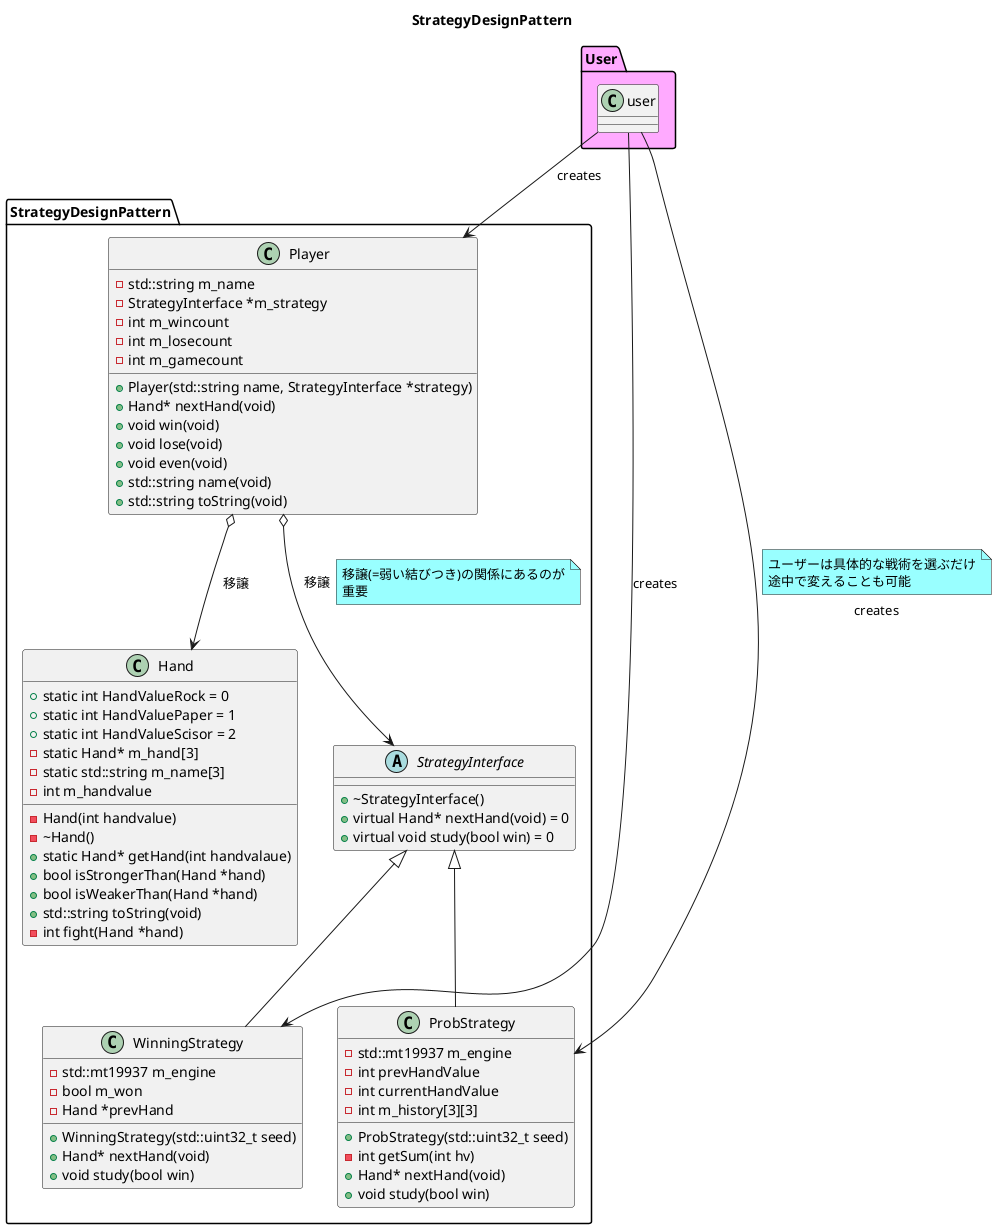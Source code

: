 @startuml
title StrategyDesignPattern

package  User #FFAAFF
{
    class user
}

package StrategyDesignPattern
{
    class Hand
    {
        - Hand(int handvalue)
        - ~Hand()
        + static int HandValueRock = 0
        + static int HandValuePaper = 1
        + static int HandValueScisor = 2
        - static Hand* m_hand[3]
        - static std::string m_name[3]
        + static Hand* getHand(int handvalaue)
        + bool isStrongerThan(Hand *hand)
        + bool isWeakerThan(Hand *hand)
        + std::string toString(void)
        - int m_handvalue
        - int fight(Hand *hand)
    }

    class Player
    {
        + Player(std::string name, StrategyInterface *strategy)
        - std::string m_name
        - StrategyInterface *m_strategy
        - int m_wincount
        - int m_losecount
        - int m_gamecount
        + Hand* nextHand(void)
        + void win(void)
        + void lose(void)
        + void even(void)
        + std::string name(void)
        + std::string toString(void)
    }

    abstract StrategyInterface
    {
        + ~StrategyInterface()
        + virtual Hand* nextHand(void) = 0 
        + virtual void study(bool win) = 0
    }

    class WinningStrategy
    {
        + WinningStrategy(std::uint32_t seed)
        - std::mt19937 m_engine
        - bool m_won
        - Hand *prevHand
        + Hand* nextHand(void)
        + void study(bool win)
    }

    class ProbStrategy
    {
        + ProbStrategy(std::uint32_t seed)
        - std::mt19937 m_engine
        - int prevHandValue
        - int currentHandValue
        - int m_history[3][3]
        - int getSum(int hv)
        + Hand* nextHand(void)
        + void study(bool win)
    }
}

user --> Player : creates
user --> WinningStrategy : creates
user --> ProbStrategy : creates
note top on link #99FFFF
ユーザーは具体的な戦術を選ぶだけ
途中で変えることも可能
end note

Player o--> StrategyInterface : 移譲
note right on link #99FFFF
移譲(=弱い結びつき)の関係にあるのが
重要
end note
Player o--> Hand : 移譲

StrategyInterface <|-- WinningStrategy
StrategyInterface <|-- ProbStrategy

@enduml